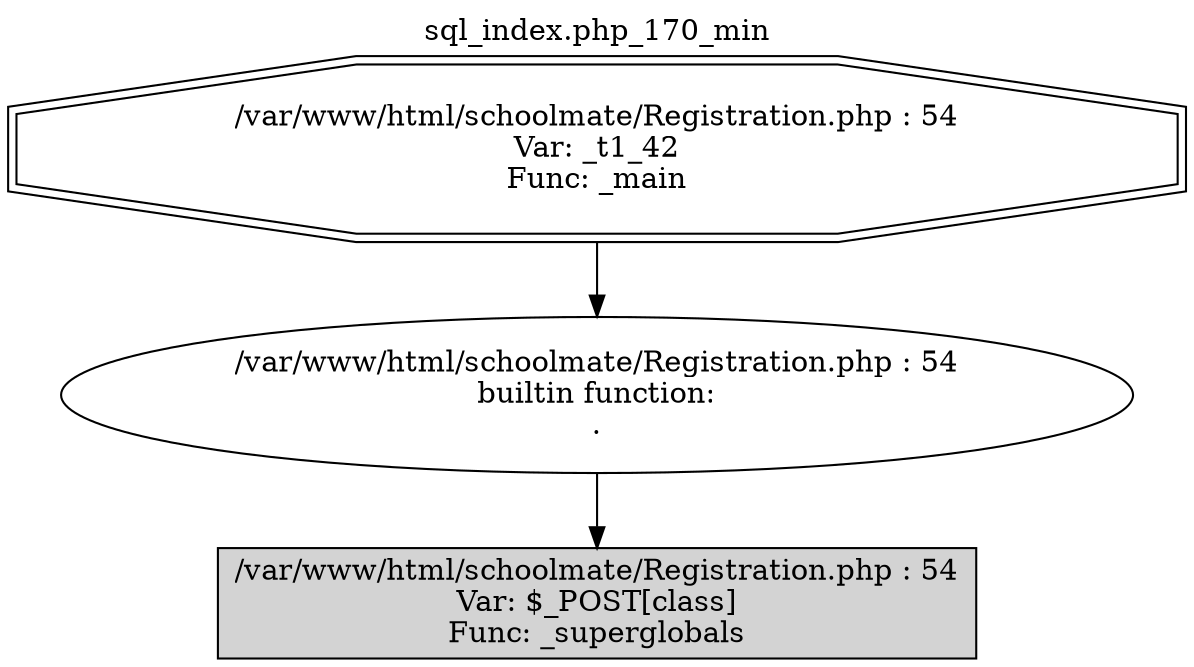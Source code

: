 digraph cfg {
  label="sql_index.php_170_min";
  labelloc=t;
  n1 [shape=doubleoctagon, label="/var/www/html/schoolmate/Registration.php : 54\nVar: _t1_42\nFunc: _main\n"];
  n2 [shape=ellipse, label="/var/www/html/schoolmate/Registration.php : 54\nbuiltin function:\n.\n"];
  n3 [shape=box, label="/var/www/html/schoolmate/Registration.php : 54\nVar: $_POST[class]\nFunc: _superglobals\n",style=filled];
  n1 -> n2;
  n2 -> n3;
}
